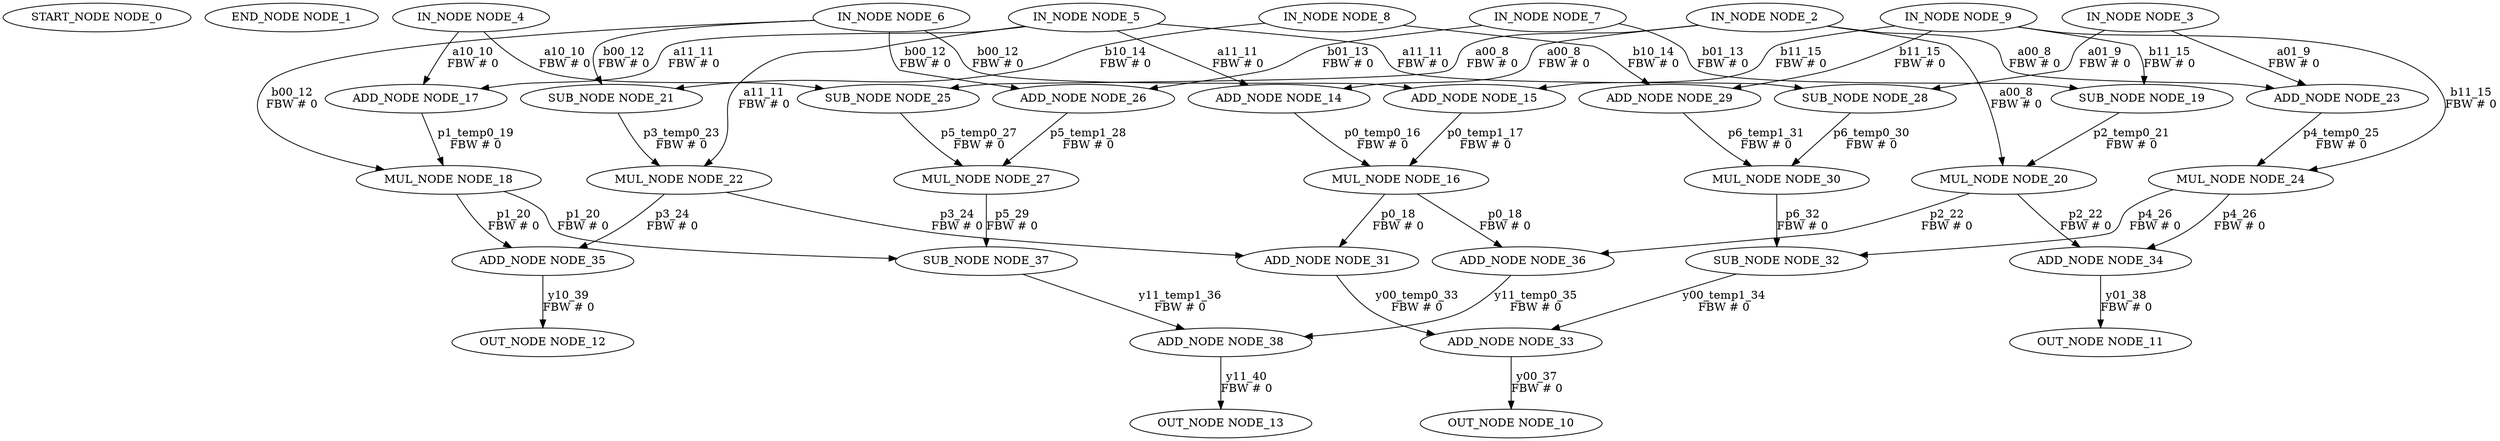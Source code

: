 digraph G {
NODE_0 [ label = "START_NODE NODE_0"];
NODE_1 [ label = "END_NODE NODE_1"];
NODE_2 [ label = "IN_NODE NODE_2"];
NODE_3 [ label = "IN_NODE NODE_3"];
NODE_4 [ label = "IN_NODE NODE_4"];
NODE_5 [ label = "IN_NODE NODE_5"];
NODE_6 [ label = "IN_NODE NODE_6"];
NODE_7 [ label = "IN_NODE NODE_7"];
NODE_8 [ label = "IN_NODE NODE_8"];
NODE_9 [ label = "IN_NODE NODE_9"];
NODE_10 [ label = "OUT_NODE NODE_10"];
NODE_33->NODE_10 [ label = "y00_37\nFBW # 0"];
NODE_11 [ label = "OUT_NODE NODE_11"];
NODE_34->NODE_11 [ label = "y01_38\nFBW # 0"];
NODE_12 [ label = "OUT_NODE NODE_12"];
NODE_35->NODE_12 [ label = "y10_39\nFBW # 0"];
NODE_13 [ label = "OUT_NODE NODE_13"];
NODE_38->NODE_13 [ label = "y11_40\nFBW # 0"];
NODE_14 [ label = "ADD_NODE NODE_14"];
NODE_2->NODE_14 [ label = "a00_8\nFBW # 0"];
NODE_5->NODE_14 [ label = "a11_11\nFBW # 0"];
NODE_15 [ label = "ADD_NODE NODE_15"];
NODE_6->NODE_15 [ label = "b00_12\nFBW # 0"];
NODE_9->NODE_15 [ label = "b11_15\nFBW # 0"];
NODE_16 [ label = "MUL_NODE NODE_16"];
NODE_14->NODE_16 [ label = "p0_temp0_16\nFBW # 0"];
NODE_15->NODE_16 [ label = "p0_temp1_17\nFBW # 0"];
NODE_17 [ label = "ADD_NODE NODE_17"];
NODE_4->NODE_17 [ label = "a10_10\nFBW # 0"];
NODE_5->NODE_17 [ label = "a11_11\nFBW # 0"];
NODE_18 [ label = "MUL_NODE NODE_18"];
NODE_17->NODE_18 [ label = "p1_temp0_19\nFBW # 0"];
NODE_6->NODE_18 [ label = "b00_12\nFBW # 0"];
NODE_19 [ label = "SUB_NODE NODE_19"];
NODE_7->NODE_19 [ label = "b01_13\nFBW # 0"];
NODE_9->NODE_19 [ label = "b11_15\nFBW # 0"];
NODE_20 [ label = "MUL_NODE NODE_20"];
NODE_19->NODE_20 [ label = "p2_temp0_21\nFBW # 0"];
NODE_2->NODE_20 [ label = "a00_8\nFBW # 0"];
NODE_21 [ label = "SUB_NODE NODE_21"];
NODE_8->NODE_21 [ label = "b10_14\nFBW # 0"];
NODE_6->NODE_21 [ label = "b00_12\nFBW # 0"];
NODE_22 [ label = "MUL_NODE NODE_22"];
NODE_21->NODE_22 [ label = "p3_temp0_23\nFBW # 0"];
NODE_5->NODE_22 [ label = "a11_11\nFBW # 0"];
NODE_23 [ label = "ADD_NODE NODE_23"];
NODE_2->NODE_23 [ label = "a00_8\nFBW # 0"];
NODE_3->NODE_23 [ label = "a01_9\nFBW # 0"];
NODE_24 [ label = "MUL_NODE NODE_24"];
NODE_23->NODE_24 [ label = "p4_temp0_25\nFBW # 0"];
NODE_9->NODE_24 [ label = "b11_15\nFBW # 0"];
NODE_25 [ label = "SUB_NODE NODE_25"];
NODE_4->NODE_25 [ label = "a10_10\nFBW # 0"];
NODE_2->NODE_25 [ label = "a00_8\nFBW # 0"];
NODE_26 [ label = "ADD_NODE NODE_26"];
NODE_6->NODE_26 [ label = "b00_12\nFBW # 0"];
NODE_7->NODE_26 [ label = "b01_13\nFBW # 0"];
NODE_27 [ label = "MUL_NODE NODE_27"];
NODE_25->NODE_27 [ label = "p5_temp0_27\nFBW # 0"];
NODE_26->NODE_27 [ label = "p5_temp1_28\nFBW # 0"];
NODE_28 [ label = "SUB_NODE NODE_28"];
NODE_3->NODE_28 [ label = "a01_9\nFBW # 0"];
NODE_5->NODE_28 [ label = "a11_11\nFBW # 0"];
NODE_29 [ label = "ADD_NODE NODE_29"];
NODE_8->NODE_29 [ label = "b10_14\nFBW # 0"];
NODE_9->NODE_29 [ label = "b11_15\nFBW # 0"];
NODE_30 [ label = "MUL_NODE NODE_30"];
NODE_28->NODE_30 [ label = "p6_temp0_30\nFBW # 0"];
NODE_29->NODE_30 [ label = "p6_temp1_31\nFBW # 0"];
NODE_31 [ label = "ADD_NODE NODE_31"];
NODE_16->NODE_31 [ label = "p0_18\nFBW # 0"];
NODE_22->NODE_31 [ label = "p3_24\nFBW # 0"];
NODE_32 [ label = "SUB_NODE NODE_32"];
NODE_30->NODE_32 [ label = "p6_32\nFBW # 0"];
NODE_24->NODE_32 [ label = "p4_26\nFBW # 0"];
NODE_33 [ label = "ADD_NODE NODE_33"];
NODE_31->NODE_33 [ label = "y00_temp0_33\nFBW # 0"];
NODE_32->NODE_33 [ label = "y00_temp1_34\nFBW # 0"];
NODE_34 [ label = "ADD_NODE NODE_34"];
NODE_20->NODE_34 [ label = "p2_22\nFBW # 0"];
NODE_24->NODE_34 [ label = "p4_26\nFBW # 0"];
NODE_35 [ label = "ADD_NODE NODE_35"];
NODE_18->NODE_35 [ label = "p1_20\nFBW # 0"];
NODE_22->NODE_35 [ label = "p3_24\nFBW # 0"];
NODE_36 [ label = "ADD_NODE NODE_36"];
NODE_16->NODE_36 [ label = "p0_18\nFBW # 0"];
NODE_20->NODE_36 [ label = "p2_22\nFBW # 0"];
NODE_37 [ label = "SUB_NODE NODE_37"];
NODE_27->NODE_37 [ label = "p5_29\nFBW # 0"];
NODE_18->NODE_37 [ label = "p1_20\nFBW # 0"];
NODE_38 [ label = "ADD_NODE NODE_38"];
NODE_36->NODE_38 [ label = "y11_temp0_35\nFBW # 0"];
NODE_37->NODE_38 [ label = "y11_temp1_36\nFBW # 0"];
}
